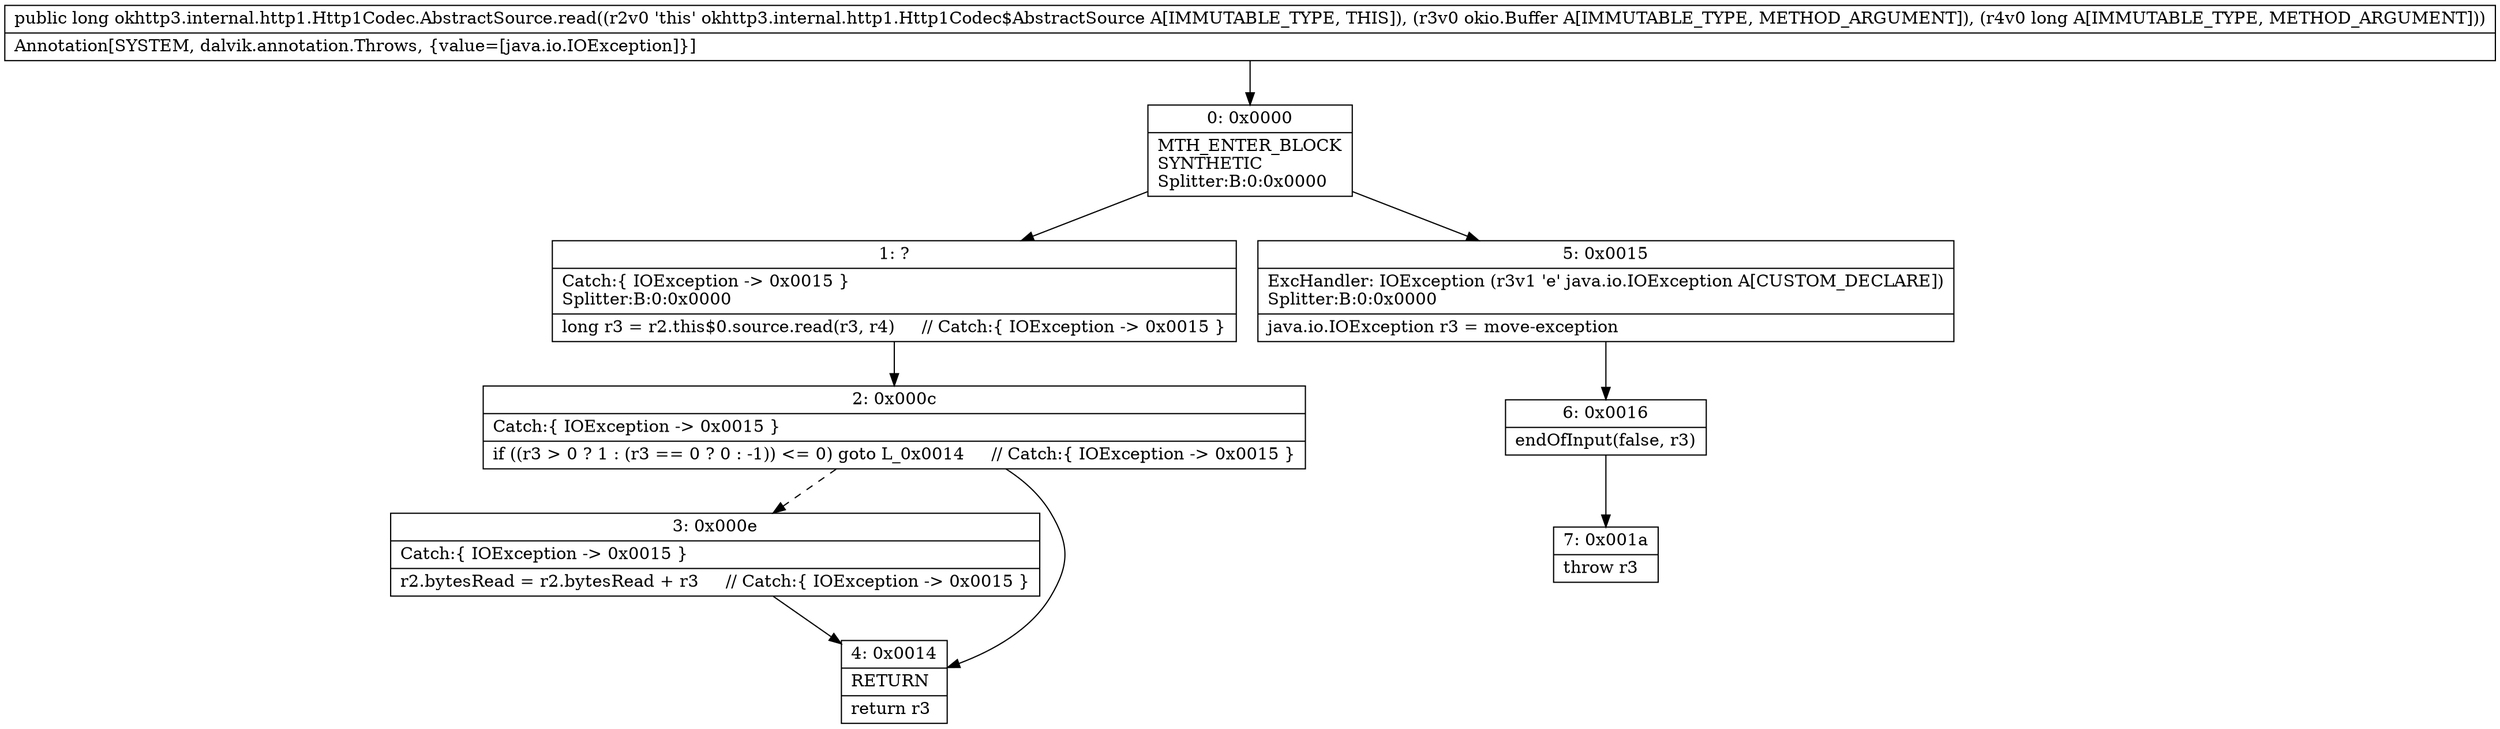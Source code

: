 digraph "CFG forokhttp3.internal.http1.Http1Codec.AbstractSource.read(Lokio\/Buffer;J)J" {
Node_0 [shape=record,label="{0\:\ 0x0000|MTH_ENTER_BLOCK\lSYNTHETIC\lSplitter:B:0:0x0000\l}"];
Node_1 [shape=record,label="{1\:\ ?|Catch:\{ IOException \-\> 0x0015 \}\lSplitter:B:0:0x0000\l|long r3 = r2.this$0.source.read(r3, r4)     \/\/ Catch:\{ IOException \-\> 0x0015 \}\l}"];
Node_2 [shape=record,label="{2\:\ 0x000c|Catch:\{ IOException \-\> 0x0015 \}\l|if ((r3 \> 0 ? 1 : (r3 == 0 ? 0 : \-1)) \<= 0) goto L_0x0014     \/\/ Catch:\{ IOException \-\> 0x0015 \}\l}"];
Node_3 [shape=record,label="{3\:\ 0x000e|Catch:\{ IOException \-\> 0x0015 \}\l|r2.bytesRead = r2.bytesRead + r3     \/\/ Catch:\{ IOException \-\> 0x0015 \}\l}"];
Node_4 [shape=record,label="{4\:\ 0x0014|RETURN\l|return r3\l}"];
Node_5 [shape=record,label="{5\:\ 0x0015|ExcHandler: IOException (r3v1 'e' java.io.IOException A[CUSTOM_DECLARE])\lSplitter:B:0:0x0000\l|java.io.IOException r3 = move\-exception\l}"];
Node_6 [shape=record,label="{6\:\ 0x0016|endOfInput(false, r3)\l}"];
Node_7 [shape=record,label="{7\:\ 0x001a|throw r3\l}"];
MethodNode[shape=record,label="{public long okhttp3.internal.http1.Http1Codec.AbstractSource.read((r2v0 'this' okhttp3.internal.http1.Http1Codec$AbstractSource A[IMMUTABLE_TYPE, THIS]), (r3v0 okio.Buffer A[IMMUTABLE_TYPE, METHOD_ARGUMENT]), (r4v0 long A[IMMUTABLE_TYPE, METHOD_ARGUMENT]))  | Annotation[SYSTEM, dalvik.annotation.Throws, \{value=[java.io.IOException]\}]\l}"];
MethodNode -> Node_0;
Node_0 -> Node_1;
Node_0 -> Node_5;
Node_1 -> Node_2;
Node_2 -> Node_3[style=dashed];
Node_2 -> Node_4;
Node_3 -> Node_4;
Node_5 -> Node_6;
Node_6 -> Node_7;
}

